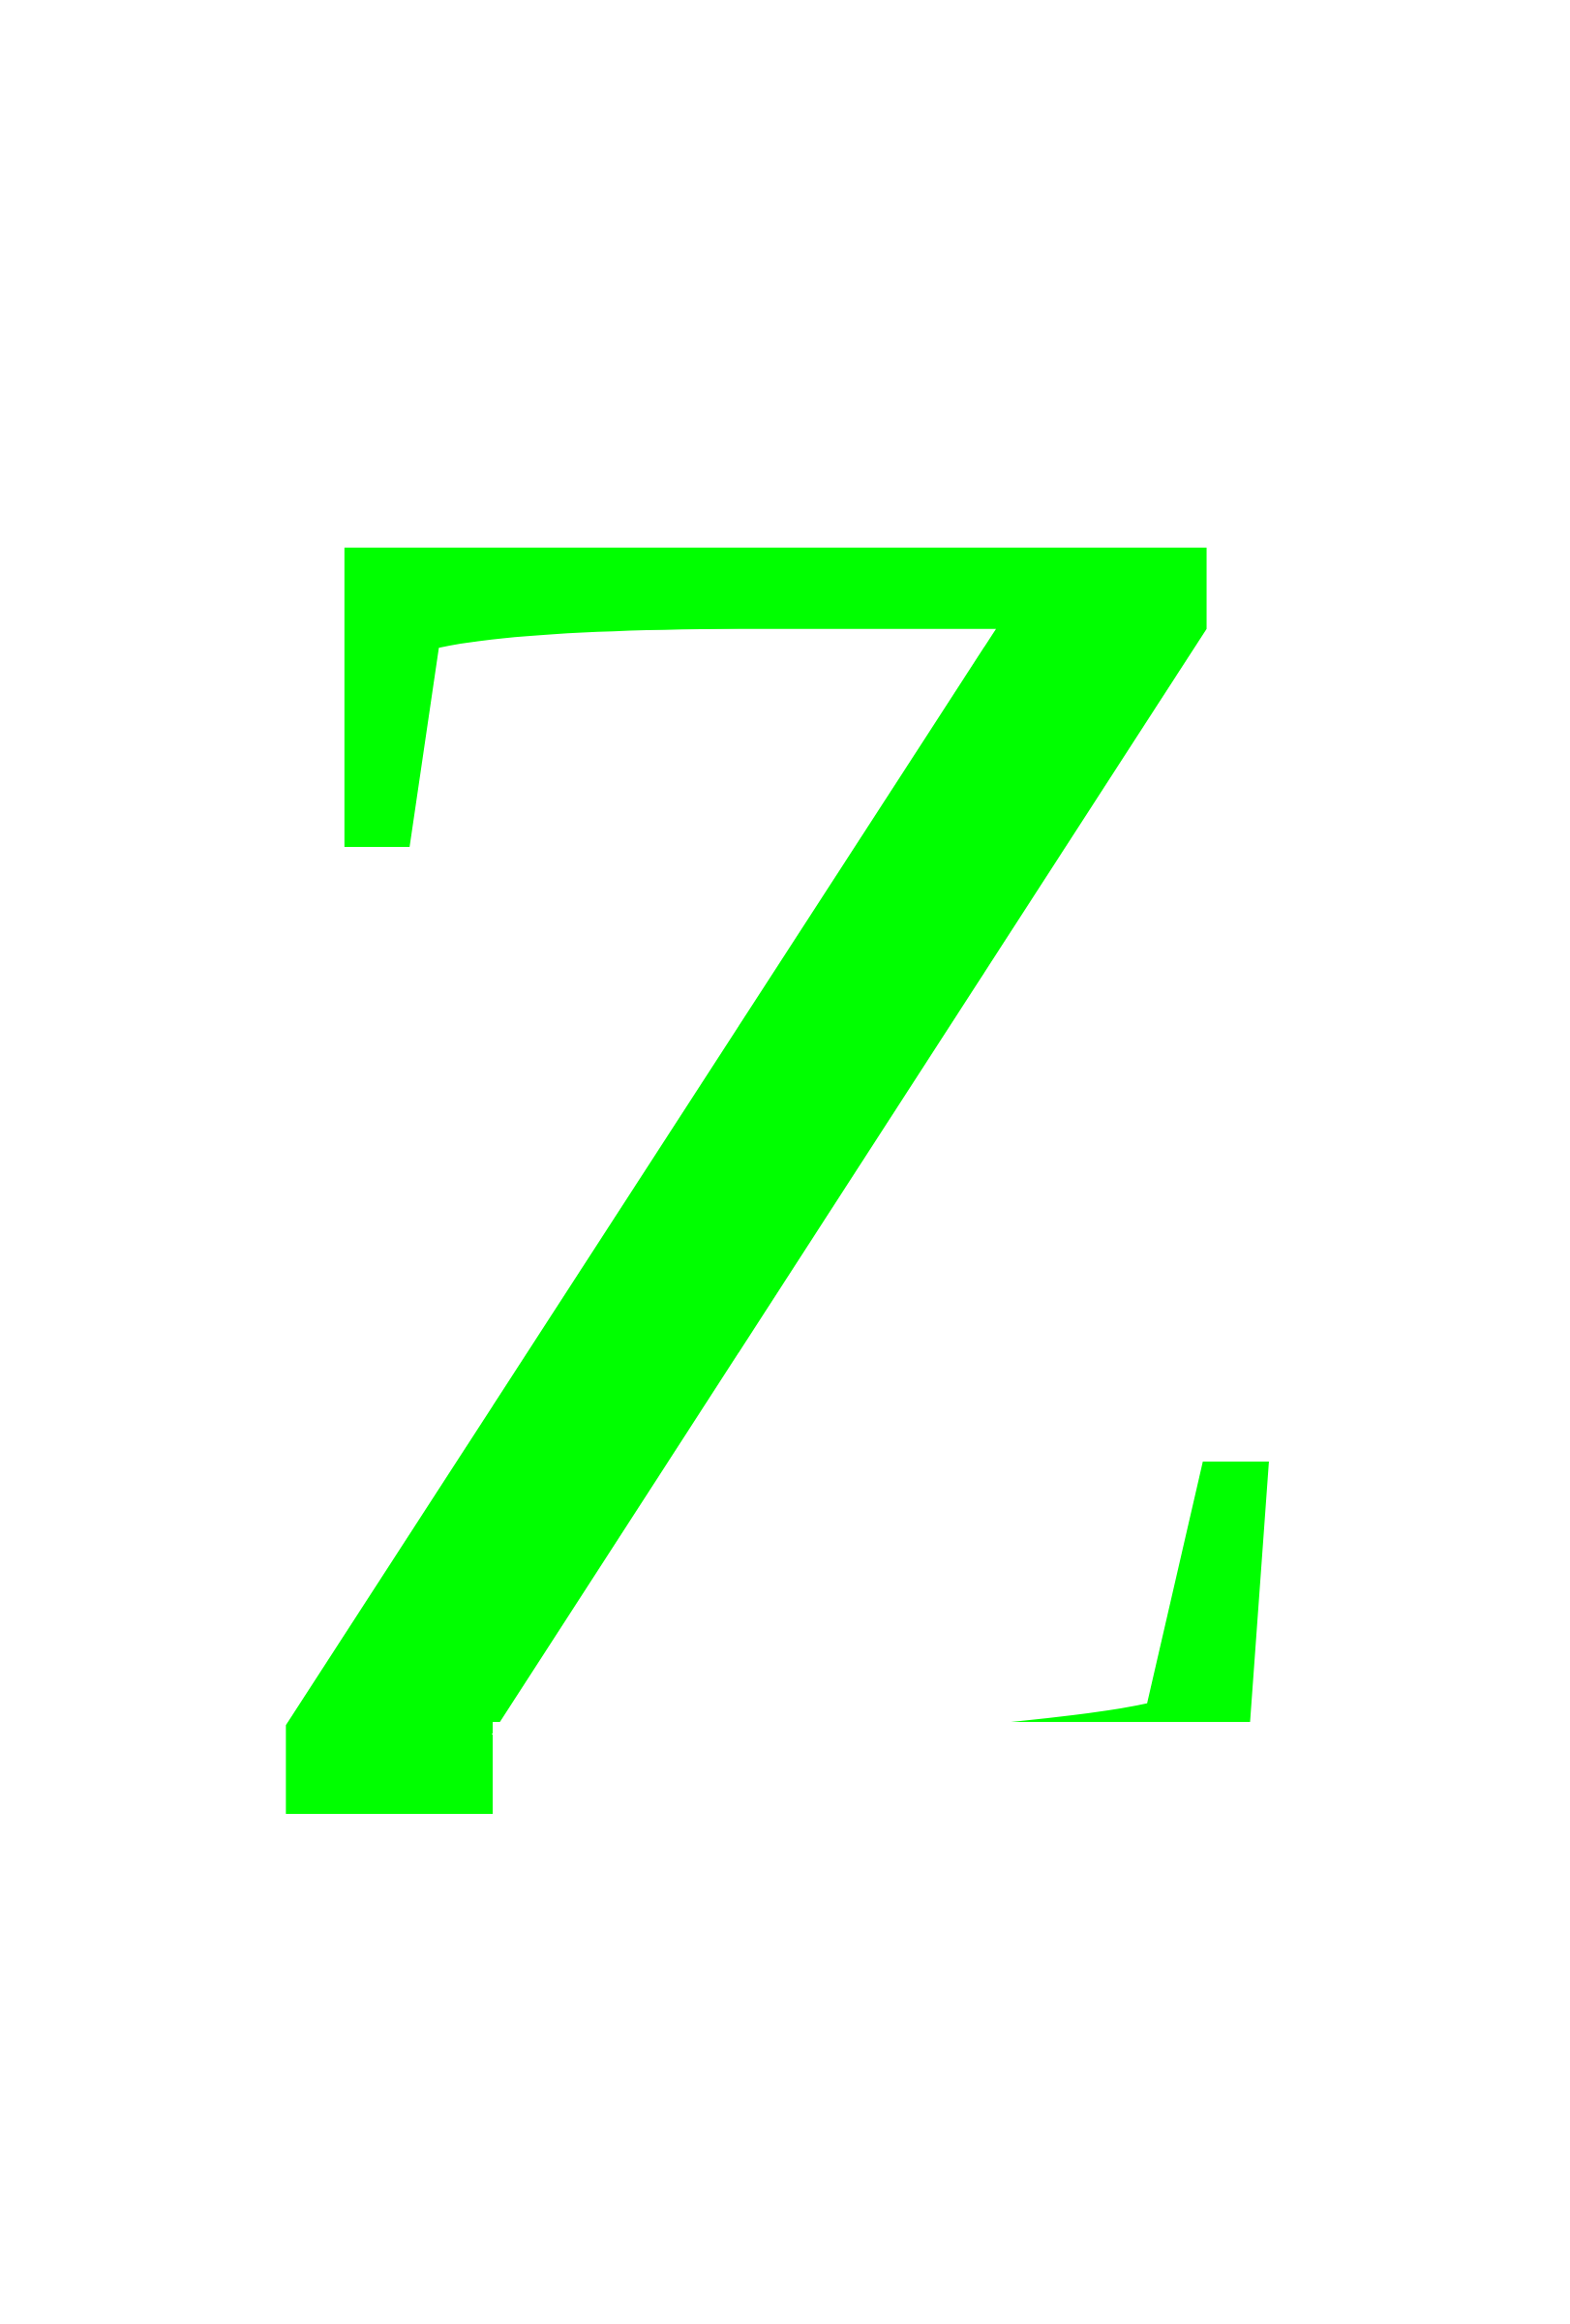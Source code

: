 <mxfile version="19.0.3" type="device"><diagram id="pj_5HL1HlJ2oRcRbRMik" name="Page-1"><mxGraphModel dx="1221" dy="754" grid="1" gridSize="10" guides="1" tooltips="1" connect="1" arrows="1" fold="1" page="1" pageScale="1" pageWidth="827" pageHeight="1169" math="0" shadow="0"><root><mxCell id="0"/><mxCell id="1" parent="0"/><mxCell id="UpO8yTeSR3TXUxeRGO91-1" value="&lt;font face=&quot;Graduate&quot; color=&quot;#00ff00&quot;&gt;&lt;span style=&quot;font-size: 999px;&quot;&gt;Z&lt;/span&gt;&lt;/font&gt;" style="text;html=1;strokeColor=none;fillColor=none;align=center;verticalAlign=middle;whiteSpace=wrap;rounded=0;labelBorderColor=none;" parent="1" vertex="1"><mxGeometry x="10" y="100" width="810" height="1030" as="geometry"/></mxCell></root></mxGraphModel></diagram></mxfile>